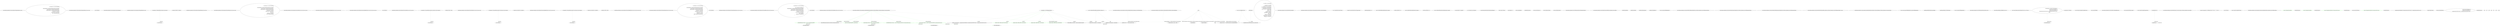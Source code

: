 digraph  {
n0 [cluster="RestSharp.Authenticators.OAuth1Authenticator.ForRequestToken(string, string)", label="Entry RestSharp.Authenticators.OAuth1Authenticator.ForRequestToken(string, string)", span="37-37"];
n1 [cluster="RestSharp.Authenticators.OAuth1Authenticator.ForRequestToken(string, string)", label="var authenticator = new OAuth1Authenticator\r\n									{\r\n										ParameterHandling = OAuthParameterHandling.HttpAuthorizationHeader,\r\n										\\nSignatureMethod = OAuthSignatureMethod.HmacSha1,\r\n										SignatureTreatment = OAuthSignatureTreatment.Escaped,\r\n										\\nConsumerKey = consumerKey,\r\n										ConsumerSecret = consumerSecret,\r\n											Type = OAuthType.RequestToken\r\n									}", span="39-47"];
n5 [cluster="RestSharp.Authenticators.OAuth1Authenticator.ForRequestToken(string, string, string)", label="Entry RestSharp.Authenticators.OAuth1Authenticator.ForRequestToken(string, string, string)", span="51-51"];
n2 [cluster="RestSharp.Authenticators.OAuth1Authenticator.ForRequestToken(string, string)", label="return authenticator;", span="48-48"];
n4 [cluster="RestSharp.Authenticators.OAuth1Authenticator.OAuth1Authenticator()", label="Entry RestSharp.Authenticators.OAuth1Authenticator.OAuth1Authenticator()", span="18-18"];
n3 [cluster="RestSharp.Authenticators.OAuth1Authenticator.ForRequestToken(string, string)", label="Exit RestSharp.Authenticators.OAuth1Authenticator.ForRequestToken(string, string)", span="37-37"];
n6 [cluster="RestSharp.Authenticators.OAuth1Authenticator.ForRequestToken(string, string, string)", label="var authenticator = ForRequestToken(consumerKey, consumerSecret)", span="53-53"];
n7 [cluster="RestSharp.Authenticators.OAuth1Authenticator.ForRequestToken(string, string, string)", label="authenticator.CallbackUrl = callbackUrl", span="54-54"];
n8 [cluster="RestSharp.Authenticators.OAuth1Authenticator.ForRequestToken(string, string, string)", label="return authenticator;", span="55-55"];
n9 [cluster="RestSharp.Authenticators.OAuth1Authenticator.ForRequestToken(string, string, string)", label="Exit RestSharp.Authenticators.OAuth1Authenticator.ForRequestToken(string, string, string)", span="51-51"];
n10 [cluster="RestSharp.Authenticators.OAuth1Authenticator.ForAccessToken(string, string, string, string)", label="Entry RestSharp.Authenticators.OAuth1Authenticator.ForAccessToken(string, string, string, string)", span="58-58"];
n11 [cluster="RestSharp.Authenticators.OAuth1Authenticator.ForAccessToken(string, string, string, string)", label="var authenticator = new OAuth1Authenticator\r\n									{\r\n										ParameterHandling = OAuthParameterHandling.HttpAuthorizationHeader,\r\n										\\nSignatureMethod = OAuthSignatureMethod.HmacSha1,\r\n										SignatureTreatment = OAuthSignatureTreatment.Escaped,\r\n										\\nConsumerKey = consumerKey,\r\n										ConsumerSecret = consumerSecret,\r\n										Token = token,\r\n										TokenSecret = \\ntokenSecret,\r\n										Type = OAuthType.AccessToken\r\n									}", span="60-70"];
n14 [cluster="RestSharp.Authenticators.OAuth1Authenticator.ForAccessToken(string, string, string, string, string)", label="Entry RestSharp.Authenticators.OAuth1Authenticator.ForAccessToken(string, string, string, string, string)", span="74-74"];
n19 [cluster="RestSharp.Authenticators.OAuth1Authenticator.ForAccessTokenRefresh(string, string, string, string, string)", label="Entry RestSharp.Authenticators.OAuth1Authenticator.ForAccessTokenRefresh(string, string, string, string, string)", span="81-81"];
n24 [cluster="RestSharp.Authenticators.OAuth1Authenticator.ForAccessTokenRefresh(string, string, string, string, string, string)", label="Entry RestSharp.Authenticators.OAuth1Authenticator.ForAccessTokenRefresh(string, string, string, string, string, string)", span="88-88"];
n12 [cluster="RestSharp.Authenticators.OAuth1Authenticator.ForAccessToken(string, string, string, string)", label="return authenticator;", span="71-71"];
n13 [cluster="RestSharp.Authenticators.OAuth1Authenticator.ForAccessToken(string, string, string, string)", label="Exit RestSharp.Authenticators.OAuth1Authenticator.ForAccessToken(string, string, string, string)", span="58-58"];
n15 [cluster="RestSharp.Authenticators.OAuth1Authenticator.ForAccessToken(string, string, string, string, string)", label="var authenticator = ForAccessToken(consumerKey, consumerSecret, token, tokenSecret)", span="76-76"];
n16 [cluster="RestSharp.Authenticators.OAuth1Authenticator.ForAccessToken(string, string, string, string, string)", label="authenticator.Verifier = verifier", span="77-77"];
n17 [cluster="RestSharp.Authenticators.OAuth1Authenticator.ForAccessToken(string, string, string, string, string)", label="return authenticator;", span="78-78"];
n18 [cluster="RestSharp.Authenticators.OAuth1Authenticator.ForAccessToken(string, string, string, string, string)", label="Exit RestSharp.Authenticators.OAuth1Authenticator.ForAccessToken(string, string, string, string, string)", span="74-74"];
n20 [cluster="RestSharp.Authenticators.OAuth1Authenticator.ForAccessTokenRefresh(string, string, string, string, string)", label="var authenticator = ForAccessToken(consumerKey, consumerSecret, token, tokenSecret)", span="83-83"];
n21 [cluster="RestSharp.Authenticators.OAuth1Authenticator.ForAccessTokenRefresh(string, string, string, string, string)", label="authenticator.SessionHandle = sessionHandle", span="84-84"];
n22 [cluster="RestSharp.Authenticators.OAuth1Authenticator.ForAccessTokenRefresh(string, string, string, string, string)", label="return authenticator;", span="85-85"];
n23 [cluster="RestSharp.Authenticators.OAuth1Authenticator.ForAccessTokenRefresh(string, string, string, string, string)", label="Exit RestSharp.Authenticators.OAuth1Authenticator.ForAccessTokenRefresh(string, string, string, string, string)", span="81-81"];
n25 [cluster="RestSharp.Authenticators.OAuth1Authenticator.ForAccessTokenRefresh(string, string, string, string, string, string)", label="var authenticator = ForAccessToken(consumerKey, consumerSecret, token, tokenSecret)", span="90-90"];
n26 [cluster="RestSharp.Authenticators.OAuth1Authenticator.ForAccessTokenRefresh(string, string, string, string, string, string)", label="authenticator.SessionHandle = sessionHandle", span="91-91"];
n27 [cluster="RestSharp.Authenticators.OAuth1Authenticator.ForAccessTokenRefresh(string, string, string, string, string, string)", label="authenticator.Verifier = verifier", span="92-92"];
n28 [cluster="RestSharp.Authenticators.OAuth1Authenticator.ForAccessTokenRefresh(string, string, string, string, string, string)", label="return authenticator;", span="93-93"];
n29 [cluster="RestSharp.Authenticators.OAuth1Authenticator.ForAccessTokenRefresh(string, string, string, string, string, string)", label="Exit RestSharp.Authenticators.OAuth1Authenticator.ForAccessTokenRefresh(string, string, string, string, string, string)", span="88-88"];
n30 [cluster="RestSharp.Authenticators.OAuth1Authenticator.ForClientAuthentication(string, string, string, string)", label="Entry RestSharp.Authenticators.OAuth1Authenticator.ForClientAuthentication(string, string, string, string)", span="96-96"];
n31 [cluster="RestSharp.Authenticators.OAuth1Authenticator.ForClientAuthentication(string, string, string, string)", label="var authenticator = new OAuth1Authenticator\r\n			{\r\n				ParameterHandling = OAuthParameterHandling.HttpAuthorizationHeader,\r\n				\\nSignatureMethod = OAuthSignatureMethod.HmacSha1,\r\n				SignatureTreatment = OAuthSignatureTreatment.Escaped,\r\n				ConsumerKey = \\nconsumerKey,\r\n				ConsumerSecret = consumerSecret,\r\n				ClientUsername = username,\r\n				ClientPassword = password,\r\n                \\nType = OAuthType.ClientAuthentication\r\n			}", span="98-108"];
n32 [cluster="RestSharp.Authenticators.OAuth1Authenticator.ForClientAuthentication(string, string, string, string)", label="return authenticator;", span="109-109"];
n33 [cluster="RestSharp.Authenticators.OAuth1Authenticator.ForClientAuthentication(string, string, string, string)", label="Exit RestSharp.Authenticators.OAuth1Authenticator.ForClientAuthentication(string, string, string, string)", span="96-96"];
n34 [cluster="RestSharp.Authenticators.OAuth1Authenticator.ForProtectedResource(string, string, string, string)", label="Entry RestSharp.Authenticators.OAuth1Authenticator.ForProtectedResource(string, string, string, string)", span="112-112"];
n35 [cluster="RestSharp.Authenticators.OAuth1Authenticator.ForProtectedResource(string, string, string, string)", label="var authenticator = new OAuth1Authenticator\r\n			{\r\n				Type = OAuthType.ProtectedResource,\r\n				ParameterHandling = OAuthParameterHandling.HttpAuthorizationHeader,\r\n				\\nSignatureMethod = OAuthSignatureMethod.HmacSha1,\r\n				SignatureTreatment = OAuthSignatureTreatment.Escaped,\r\n				ConsumerKey = \\nconsumerKey,\r\n				ConsumerSecret = consumerSecret,\r\n				Token = accessToken,\r\n				TokenSecret = accessTokenSecret\r\n			}", span="114-124"];
n36 [cluster="RestSharp.Authenticators.OAuth1Authenticator.ForProtectedResource(string, string, string, string)", label="return authenticator;", span="125-125"];
n37 [cluster="RestSharp.Authenticators.OAuth1Authenticator.ForProtectedResource(string, string, string, string)", label="Exit RestSharp.Authenticators.OAuth1Authenticator.ForProtectedResource(string, string, string, string)", span="112-112"];
n38 [cluster="RestSharp.Authenticators.OAuth1Authenticator.Authenticate(RestSharp.IRestClient, RestSharp.IRestRequest)", label="Entry RestSharp.Authenticators.OAuth1Authenticator.Authenticate(RestSharp.IRestClient, RestSharp.IRestRequest)", span="128-128"];
n39 [cluster="RestSharp.Authenticators.OAuth1Authenticator.Authenticate(RestSharp.IRestClient, RestSharp.IRestRequest)", label="var workflow = new OAuthWorkflow\r\n			{\r\n				ConsumerKey = ConsumerKey,\r\n				ConsumerSecret = ConsumerSecret,\r\n				ParameterHandling = \\nParameterHandling,\r\n				SignatureMethod = SignatureMethod,\r\n				SignatureTreatment = SignatureTreatment,\r\n				Verifier = Verifier,\r\n				\\nVersion = Version,\r\n				CallbackUrl = CallbackUrl,\r\n				SessionHandle = SessionHandle,\r\n				Token = Token,\r\n				TokenSecret = \\nTokenSecret,\r\n				ClientUsername = ClientUsername,\r\n				ClientPassword = ClientPassword\r\n			}", span="130-145"];
n40 [cluster="RestSharp.Authenticators.OAuth1Authenticator.Authenticate(RestSharp.IRestClient, RestSharp.IRestRequest)", label="AddOAuthData(client, request, workflow)", span="147-147"];
n42 [cluster="RestSharp.Authenticators.OAuth.OAuthWorkflow.OAuthWorkflow()", label="Entry RestSharp.Authenticators.OAuth.OAuthWorkflow.OAuthWorkflow()", span="13-13"];
n41 [cluster="RestSharp.Authenticators.OAuth1Authenticator.Authenticate(RestSharp.IRestClient, RestSharp.IRestRequest)", label="Exit RestSharp.Authenticators.OAuth1Authenticator.Authenticate(RestSharp.IRestClient, RestSharp.IRestRequest)", span="128-128"];
n43 [cluster="RestSharp.Authenticators.OAuth1Authenticator.AddOAuthData(RestSharp.IRestClient, RestSharp.IRestRequest, RestSharp.Authenticators.OAuth.OAuthWorkflow)", label="Entry RestSharp.Authenticators.OAuth1Authenticator.AddOAuthData(RestSharp.IRestClient, RestSharp.IRestRequest, RestSharp.Authenticators.OAuth.OAuthWorkflow)", span="150-150"];
n44 [cluster="RestSharp.Authenticators.OAuth1Authenticator.AddOAuthData(RestSharp.IRestClient, RestSharp.IRestRequest, RestSharp.Authenticators.OAuth.OAuthWorkflow)", label="var url = client.BuildUri(request).ToString()", span="152-152"];
n49 [cluster="RestSharp.Authenticators.OAuth1Authenticator.AddOAuthData(RestSharp.IRestClient, RestSharp.IRestRequest, RestSharp.Authenticators.OAuth.OAuthWorkflow)", label="var method = request.Method.ToString().ToUpperInvariant()", span="161-161"];
n57 [cluster="RestSharp.Authenticators.OAuth1Authenticator.AddOAuthData(RestSharp.IRestClient, RestSharp.IRestRequest, RestSharp.Authenticators.OAuth.OAuthWorkflow)", label="workflow.RequestTokenUrl = url", span="183-183"];
n58 [cluster="RestSharp.Authenticators.OAuth1Authenticator.AddOAuthData(RestSharp.IRestClient, RestSharp.IRestRequest, RestSharp.Authenticators.OAuth.OAuthWorkflow)", label="oauth = workflow.BuildRequestTokenInfo(method, parameters)", span="184-184"];
n60 [cluster="RestSharp.Authenticators.OAuth1Authenticator.AddOAuthData(RestSharp.IRestClient, RestSharp.IRestRequest, RestSharp.Authenticators.OAuth.OAuthWorkflow)", label="workflow.AccessTokenUrl = url", span="187-187"];
n61 [cluster="RestSharp.Authenticators.OAuth1Authenticator.AddOAuthData(RestSharp.IRestClient, RestSharp.IRestRequest, RestSharp.Authenticators.OAuth.OAuthWorkflow)", label="oauth = workflow.BuildAccessTokenInfo(method, parameters)", span="188-188"];
n63 [cluster="RestSharp.Authenticators.OAuth1Authenticator.AddOAuthData(RestSharp.IRestClient, RestSharp.IRestRequest, RestSharp.Authenticators.OAuth.OAuthWorkflow)", label="workflow.AccessTokenUrl = url", span="191-191"];
n64 [cluster="RestSharp.Authenticators.OAuth1Authenticator.AddOAuthData(RestSharp.IRestClient, RestSharp.IRestRequest, RestSharp.Authenticators.OAuth.OAuthWorkflow)", label="oauth = workflow.BuildClientAuthAccessTokenInfo(method, parameters)", span="192-192"];
n66 [cluster="RestSharp.Authenticators.OAuth1Authenticator.AddOAuthData(RestSharp.IRestClient, RestSharp.IRestRequest, RestSharp.Authenticators.OAuth.OAuthWorkflow)", label="oauth = workflow.BuildProtectedResourceInfo(method, parameters, url)", span="195-195"];
n71 [cluster="RestSharp.Authenticators.OAuth1Authenticator.AddOAuthData(RestSharp.IRestClient, RestSharp.IRestRequest, RestSharp.Authenticators.OAuth.OAuthWorkflow)", label="request.AddHeader(''Authorization'', GetAuthorizationHeader(parameters))", span="205-205"];
n75 [cluster="RestSharp.Authenticators.OAuth1Authenticator.AddOAuthData(RestSharp.IRestClient, RestSharp.IRestRequest, RestSharp.Authenticators.OAuth.OAuthWorkflow)", label="request.AddParameter(parameter.Name, HttpUtility.UrlDecode(parameter.Value))", span="211-211"];
d51 [cluster="RestSharp.Authenticators.OAuth1Authenticator.AddOAuthData(RestSharp.IRestClient, RestSharp.IRestRequest, RestSharp.Authenticators.OAuth.OAuthWorkflow)", color=green, community=0, label="!request.AlwaysMultipartFormData && !request.Files.Any()", prediction=0, span="171-171"];
d52 [cluster="RestSharp.Authenticators.OAuth1Authenticator.AddOAuthData(RestSharp.IRestClient, RestSharp.IRestRequest, RestSharp.Authenticators.OAuth.OAuthWorkflow)", color=green, community=0, label="client.DefaultParameters.Where(p => p.Type == ParameterType.GetOrPost)", prediction=0, span="173-173"];
d56 [cluster="RestSharp.Authenticators.OAuth1Authenticator.AddOAuthData(RestSharp.IRestClient, RestSharp.IRestRequest, RestSharp.Authenticators.OAuth.OAuthWorkflow)", color=green, community=0, label="client.DefaultParameters.Where(p => p.Type == ParameterType.GetOrPost && p.Name.StartsWith(''oauth_''))", prediction=0, span="186-186"];
d54 [cluster="RestSharp.Authenticators.OAuth1Authenticator.AddOAuthData(RestSharp.IRestClient, RestSharp.IRestRequest, RestSharp.Authenticators.OAuth.OAuthWorkflow)", color=green, community=0, label="request.Parameters.Where(p => p.Type == ParameterType.GetOrPost)", prediction=0, span="177-177"];
d58 [cluster="RestSharp.Authenticators.OAuth1Authenticator.AddOAuthData(RestSharp.IRestClient, RestSharp.IRestRequest, RestSharp.Authenticators.OAuth.OAuthWorkflow)", color=green, community=0, label="request.Parameters.Where(p => p.Type == ParameterType.GetOrPost && p.Name.StartsWith(''oauth_''))", prediction=0, span="190-190"];
n45 [cluster="RestSharp.Authenticators.OAuth1Authenticator.AddOAuthData(RestSharp.IRestClient, RestSharp.IRestRequest, RestSharp.Authenticators.OAuth.OAuthWorkflow)", label="var queryStringStart = url.IndexOf('?')", span="153-153"];
n47 [cluster="RestSharp.Authenticators.OAuth1Authenticator.AddOAuthData(RestSharp.IRestClient, RestSharp.IRestRequest, RestSharp.Authenticators.OAuth.OAuthWorkflow)", label="url = url.Substring(0, queryStringStart)", span="155-155"];
n78 [cluster="RestSharp.IRestClient.BuildUri(RestSharp.IRestRequest)", label="Entry RestSharp.IRestClient.BuildUri(RestSharp.IRestRequest)", span="92-92"];
n79 [cluster="System.Uri.ToString()", label="Entry System.Uri.ToString()", span="0-0"];
n46 [cluster="RestSharp.Authenticators.OAuth1Authenticator.AddOAuthData(RestSharp.IRestClient, RestSharp.IRestRequest, RestSharp.Authenticators.OAuth.OAuthWorkflow)", label="queryStringStart != -1", span="154-154"];
n80 [cluster="string.IndexOf(char)", label="Entry string.IndexOf(char)", span="0-0"];
n48 [cluster="RestSharp.Authenticators.OAuth1Authenticator.AddOAuthData(RestSharp.IRestClient, RestSharp.IRestRequest, RestSharp.Authenticators.OAuth.OAuthWorkflow)", label="OAuthWebQueryInfo oauth", span="157-157"];
n81 [cluster="string.Substring(int, int)", label="Entry string.Substring(int, int)", span="0-0"];
n50 [cluster="RestSharp.Authenticators.OAuth1Authenticator.AddOAuthData(RestSharp.IRestClient, RestSharp.IRestRequest, RestSharp.Authenticators.OAuth.OAuthWorkflow)", label="var parameters = new WebParameterCollection()", span="164-164"];
n82 [cluster="System.Enum.ToString()", label="Entry System.Enum.ToString()", span="0-0"];
n83 [cluster="string.ToUpperInvariant()", label="Entry string.ToUpperInvariant()", span="0-0"];
n70 [cluster="RestSharp.Authenticators.OAuth1Authenticator.AddOAuthData(RestSharp.IRestClient, RestSharp.IRestRequest, RestSharp.Authenticators.OAuth.OAuthWorkflow)", label="parameters.Add(''oauth_signature'', oauth.Signature)", span="204-204"];
n73 [cluster="RestSharp.Authenticators.OAuth1Authenticator.AddOAuthData(RestSharp.IRestClient, RestSharp.IRestRequest, RestSharp.Authenticators.OAuth.OAuthWorkflow)", label="parameters.Add(''oauth_signature'', oauth.Signature)", span="208-208"];
n74 [cluster="RestSharp.Authenticators.OAuth1Authenticator.AddOAuthData(RestSharp.IRestClient, RestSharp.IRestRequest, RestSharp.Authenticators.OAuth.OAuthWorkflow)", label="parameters.Where(parameter => !parameter.Name.IsNullOrBlank() && (parameter.Name.StartsWith(''oauth_'') || parameter.Name.StartsWith(''\\nx_auth_'')))", span="209-209"];
d53 [cluster="RestSharp.Authenticators.OAuth1Authenticator.AddOAuthData(RestSharp.IRestClient, RestSharp.IRestRequest, RestSharp.Authenticators.OAuth.OAuthWorkflow)", color=green, community=0, label="parameters.Add(new WebPair(p.Name, p.Value.ToString()))", prediction=5, span="175-175"];
d55 [cluster="RestSharp.Authenticators.OAuth1Authenticator.AddOAuthData(RestSharp.IRestClient, RestSharp.IRestRequest, RestSharp.Authenticators.OAuth.OAuthWorkflow)", color=green, community=0, label="parameters.Add(new WebPair(p.Name, p.Value.ToString()))", prediction=5, span="179-179"];
d57 [cluster="RestSharp.Authenticators.OAuth1Authenticator.AddOAuthData(RestSharp.IRestClient, RestSharp.IRestRequest, RestSharp.Authenticators.OAuth.OAuthWorkflow)", color=green, community=0, label="parameters.Add(new WebPair(p.Name, p.Value.ToString()))", prediction=5, span="188-188"];
d59 [cluster="RestSharp.Authenticators.OAuth1Authenticator.AddOAuthData(RestSharp.IRestClient, RestSharp.IRestRequest, RestSharp.Authenticators.OAuth.OAuthWorkflow)", color=green, community=0, label="parameters.Add(new WebPair(p.Name, p.Value.ToString()))", prediction=5, span="192-192"];
n84 [cluster="RestSharp.Authenticators.OAuth.WebParameterCollection.WebParameterCollection()", label="Entry RestSharp.Authenticators.OAuth.WebParameterCollection.WebParameterCollection()", span="18-18"];
n99 [cluster="lambda expression", label="Entry lambda expression", span="171-171"];
n88 [cluster="RestSharp.Authenticators.OAuth.WebPairCollection.Add(RestSharp.Authenticators.OAuth.WebPair)", label="Entry RestSharp.Authenticators.OAuth.WebPairCollection.Add(RestSharp.Authenticators.OAuth.WebPair)", span="133-133"];
n55 [cluster="RestSharp.Authenticators.OAuth1Authenticator.AddOAuthData(RestSharp.IRestClient, RestSharp.IRestRequest, RestSharp.Authenticators.OAuth.OAuthWorkflow)", label=Type, span="180-180"];
n102 [cluster="lambda expression", label="Entry lambda expression", span="175-175"];
n56 [cluster="RestSharp.Authenticators.OAuth1Authenticator.AddOAuthData(RestSharp.IRestClient, RestSharp.IRestRequest, RestSharp.Authenticators.OAuth.OAuthWorkflow)", label="OAuthType.RequestToken", span="182-182"];
n59 [cluster="RestSharp.Authenticators.OAuth1Authenticator.AddOAuthData(RestSharp.IRestClient, RestSharp.IRestRequest, RestSharp.Authenticators.OAuth.OAuthWorkflow)", label="OAuthType.AccessToken", span="186-186"];
n62 [cluster="RestSharp.Authenticators.OAuth1Authenticator.AddOAuthData(RestSharp.IRestClient, RestSharp.IRestRequest, RestSharp.Authenticators.OAuth.OAuthWorkflow)", label="OAuthType.ClientAuthentication", span="190-190"];
n65 [cluster="RestSharp.Authenticators.OAuth1Authenticator.AddOAuthData(RestSharp.IRestClient, RestSharp.IRestRequest, RestSharp.Authenticators.OAuth.OAuthWorkflow)", label="OAuthType.ProtectedResource", span="194-194"];
n67 [cluster="RestSharp.Authenticators.OAuth1Authenticator.AddOAuthData(RestSharp.IRestClient, RestSharp.IRestRequest, RestSharp.Authenticators.OAuth.OAuthWorkflow)", label="throw new ArgumentOutOfRangeException();", span="198-198"];
n68 [cluster="RestSharp.Authenticators.OAuth1Authenticator.AddOAuthData(RestSharp.IRestClient, RestSharp.IRestRequest, RestSharp.Authenticators.OAuth.OAuthWorkflow)", label=ParameterHandling, span="201-201"];
n89 [cluster="RestSharp.Authenticators.OAuth.OAuthWorkflow.BuildRequestTokenInfo(string, RestSharp.Authenticators.OAuth.WebParameterCollection)", label="Entry RestSharp.Authenticators.OAuth.OAuthWorkflow.BuildRequestTokenInfo(string, RestSharp.Authenticators.OAuth.WebParameterCollection)", span="62-62"];
n90 [cluster="RestSharp.Authenticators.OAuth.OAuthWorkflow.BuildAccessTokenInfo(string, RestSharp.Authenticators.OAuth.WebParameterCollection)", label="Entry RestSharp.Authenticators.OAuth.OAuthWorkflow.BuildAccessTokenInfo(string, RestSharp.Authenticators.OAuth.WebParameterCollection)", span="118-118"];
n91 [cluster="RestSharp.Authenticators.OAuth.OAuthWorkflow.BuildClientAuthAccessTokenInfo(string, RestSharp.Authenticators.OAuth.WebParameterCollection)", label="Entry RestSharp.Authenticators.OAuth.OAuthWorkflow.BuildClientAuthAccessTokenInfo(string, RestSharp.Authenticators.OAuth.WebParameterCollection)", span="165-165"];
n92 [cluster="RestSharp.Authenticators.OAuth.OAuthWorkflow.BuildProtectedResourceInfo(string, RestSharp.Authenticators.OAuth.WebParameterCollection, \\nstring)", label="Entry RestSharp.Authenticators.OAuth.OAuthWorkflow.BuildProtectedResourceInfo(string, RestSharp.Authenticators.OAuth.WebParameterCollection, \\nstring)", span="204-204"];
n77 [cluster="RestSharp.Authenticators.OAuth1Authenticator.AddOAuthData(RestSharp.IRestClient, RestSharp.IRestRequest, RestSharp.Authenticators.OAuth.OAuthWorkflow)", label="Exit RestSharp.Authenticators.OAuth1Authenticator.AddOAuthData(RestSharp.IRestClient, RestSharp.IRestRequest, RestSharp.Authenticators.OAuth.OAuthWorkflow)", span="150-150"];
n93 [cluster="System.ArgumentOutOfRangeException.ArgumentOutOfRangeException()", label="Entry System.ArgumentOutOfRangeException.ArgumentOutOfRangeException()", span="0-0"];
n69 [cluster="RestSharp.Authenticators.OAuth1Authenticator.AddOAuthData(RestSharp.IRestClient, RestSharp.IRestRequest, RestSharp.Authenticators.OAuth.OAuthWorkflow)", label="OAuthParameterHandling.HttpAuthorizationHeader", span="203-203"];
n72 [cluster="RestSharp.Authenticators.OAuth1Authenticator.AddOAuthData(RestSharp.IRestClient, RestSharp.IRestRequest, RestSharp.Authenticators.OAuth.OAuthWorkflow)", label="OAuthParameterHandling.UrlOrPostParameters", span="207-207"];
n76 [cluster="RestSharp.Authenticators.OAuth1Authenticator.AddOAuthData(RestSharp.IRestClient, RestSharp.IRestRequest, RestSharp.Authenticators.OAuth.OAuthWorkflow)", label="throw new ArgumentOutOfRangeException();", span="215-215"];
n94 [cluster="RestSharp.Authenticators.OAuth.WebParameterCollection.Add(string, string)", label="Entry RestSharp.Authenticators.OAuth.WebParameterCollection.Add(string, string)", span="30-30"];
n95 [cluster="RestSharp.Authenticators.OAuth1Authenticator.GetAuthorizationHeader(RestSharp.Authenticators.OAuth.WebPairCollection)", label="Entry RestSharp.Authenticators.OAuth1Authenticator.GetAuthorizationHeader(RestSharp.Authenticators.OAuth.WebPairCollection)", span="219-219"];
n96 [cluster="RestSharp.IRestRequest.AddHeader(string, string)", label="Entry RestSharp.IRestRequest.AddHeader(string, string)", span="229-229"];
n105 [cluster="lambda expression", label="Entry lambda expression", span="209-209"];
d90 [cluster="System.Collections.Generic.IEnumerable<TSource>.Any<TSource>()", label="Entry System.Collections.Generic.IEnumerable<TSource>.Any<TSource>()", span="0-0"];
n131 [cluster="lambda expression", label="Entry lambda expression", span="227-227"];
n110 [cluster="RestSharp.Authenticators.OAuth1Authenticator.GetAuthorizationHeader(RestSharp.Authenticators.OAuth.WebPairCollection)", label="var sb = new StringBuilder(''OAuth '')", span="221-221"];
n113 [cluster="RestSharp.Authenticators.OAuth1Authenticator.GetAuthorizationHeader(RestSharp.Authenticators.OAuth.WebPairCollection)", label="parameters.Sort((l, r) => l.Name.CompareTo(r.Name))", span="227-227"];
n115 [cluster="RestSharp.Authenticators.OAuth1Authenticator.GetAuthorizationHeader(RestSharp.Authenticators.OAuth.WebPairCollection)", label="var oathParameters = parameters.Where(parameter =>\r\n				!parameter.Name.IsNullOrBlank() &&\r\n				!parameter.Value.IsNullOrBlank() &&\r\n                (\\nparameter.Name.StartsWith(''oauth_'') || parameter.Name.StartsWith(''x_auth_''))\r\n				).ToList()", span="230-234"];
n120 [cluster="RestSharp.Authenticators.OAuth1Authenticator.GetAuthorizationHeader(RestSharp.Authenticators.OAuth.WebPairCollection)", label="var authorization = sb.ToString()", span="242-242"];
n111 [cluster="RestSharp.Authenticators.OAuth1Authenticator.GetAuthorizationHeader(RestSharp.Authenticators.OAuth.WebPairCollection)", label="!Realm.IsNullOrBlank()", span="222-222"];
n112 [cluster="RestSharp.Authenticators.OAuth1Authenticator.GetAuthorizationHeader(RestSharp.Authenticators.OAuth.WebPairCollection)", label="sb.Append(''realm=\''{0}\'',''.FormatWith(OAuthTools.UrlEncodeRelaxed(Realm)))", span="224-224"];
n119 [cluster="RestSharp.Authenticators.OAuth1Authenticator.GetAuthorizationHeader(RestSharp.Authenticators.OAuth.WebPairCollection)", label="sb.Append(format.FormatWith(parameter.Name, parameter.Value))", span="239-239"];
n123 [cluster="System.Text.StringBuilder.StringBuilder(string)", label="Entry System.Text.StringBuilder.StringBuilder(string)", span="0-0"];
n108 [cluster="string.IsNullOrBlank()", label="Entry string.IsNullOrBlank()", span="11-11"];
n124 [cluster="RestSharp.Authenticators.OAuth.OAuthTools.UrlEncodeRelaxed(string)", label="Entry RestSharp.Authenticators.OAuth.OAuthTools.UrlEncodeRelaxed(string)", span="108-108"];
n125 [cluster="string.FormatWith(params object[])", label="Entry string.FormatWith(params object[])", span="27-27"];
n126 [cluster="System.Text.StringBuilder.Append(string)", label="Entry System.Text.StringBuilder.Append(string)", span="0-0"];
n114 [cluster="RestSharp.Authenticators.OAuth1Authenticator.GetAuthorizationHeader(RestSharp.Authenticators.OAuth.WebPairCollection)", label="var parameterCount = 0", span="229-229"];
n127 [cluster="RestSharp.Authenticators.OAuth.WebPairCollection.Sort(System.Comparison<RestSharp.Authenticators.OAuth.WebPair>)", label="Entry RestSharp.Authenticators.OAuth.WebPairCollection.Sort(System.Comparison<RestSharp.Authenticators.OAuth.WebPair>)", span="96-96"];
n117 [cluster="RestSharp.Authenticators.OAuth1Authenticator.GetAuthorizationHeader(RestSharp.Authenticators.OAuth.WebPairCollection)", label="parameterCount++", span="237-237"];
n116 [cluster="RestSharp.Authenticators.OAuth1Authenticator.GetAuthorizationHeader(RestSharp.Authenticators.OAuth.WebPairCollection)", label=oathParameters, span="235-235"];
n118 [cluster="RestSharp.Authenticators.OAuth1Authenticator.GetAuthorizationHeader(RestSharp.Authenticators.OAuth.WebPairCollection)", label="var format = parameterCount < oathParameters.Count ? ''{0}=\''{1}\'','' : ''{0}=\''{1}\''''", span="238-238"];
n135 [cluster="lambda expression", label="Entry lambda expression", span="230-233"];
n121 [cluster="RestSharp.Authenticators.OAuth1Authenticator.GetAuthorizationHeader(RestSharp.Authenticators.OAuth.WebPairCollection)", label="return authorization;", span="243-243"];
n130 [cluster="System.Text.StringBuilder.ToString()", label="Entry System.Text.StringBuilder.ToString()", span="0-0"];
n122 [cluster="RestSharp.Authenticators.OAuth1Authenticator.GetAuthorizationHeader(RestSharp.Authenticators.OAuth.WebPairCollection)", label="Exit RestSharp.Authenticators.OAuth1Authenticator.GetAuthorizationHeader(RestSharp.Authenticators.OAuth.WebPairCollection)", span="219-219"];
d106 [cluster="lambda expression", color=green, community=0, label="p.Type == ParameterType.GetOrPost", prediction=9, span="173-173"];
n101 [cluster="lambda expression", label="Exit lambda expression", span="171-171"];
d109 [cluster="lambda expression", color=green, community=0, label="p.Type == ParameterType.GetOrPost", prediction=10, span="177-177"];
n104 [cluster="lambda expression", label="Exit lambda expression", span="175-175"];
d112 [cluster="lambda expression", color=green, community=0, label="p.Type == ParameterType.GetOrPost && p.Name.StartsWith(''oauth_'')", prediction=11, span="186-186"];
n107 [cluster="lambda expression", label="Exit lambda expression", span="209-209"];
n109 [cluster="string.StartsWith(string)", label="Entry string.StartsWith(string)", span="0-0"];
d116 [cluster="lambda expression", color=green, community=0, label="p.Type == ParameterType.GetOrPost && p.Name.StartsWith(''oauth_'')", prediction=12, span="190-190"];
n133 [cluster="lambda expression", label="Exit lambda expression", span="227-227"];
n106 [cluster="lambda expression", label="!parameter.Name.IsNullOrBlank() && (parameter.Name.StartsWith(''oauth_'') || parameter.Name.StartsWith(''x_auth_''))", span="209-209"];
n132 [cluster="lambda expression", label="l.Name.CompareTo(r.Name)", span="227-227"];
n134 [cluster="string.CompareTo(string)", label="Entry string.CompareTo(string)", span="0-0"];
n136 [cluster="lambda expression", label="!parameter.Name.IsNullOrBlank() &&\r\n				!parameter.Value.IsNullOrBlank() &&\r\n                (parameter.Name.StartsWith(''oauth_'') || \\nparameter.Name.StartsWith(''x_auth_''))", span="231-233"];
n137 [cluster="lambda expression", label="Exit lambda expression", span="230-233"];
n85;
n97;
n98;
n86;
n87;
n128;
n129;
n138;
n6 -> n8  [color=darkseagreen4, key=1, label=authenticator, style=dashed];
n15 -> n17  [color=darkseagreen4, key=1, label=authenticator, style=dashed];
n20 -> n22  [color=darkseagreen4, key=1, label=authenticator, style=dashed];
n25 -> n28  [color=darkseagreen4, key=1, label=authenticator, style=dashed];
n38 -> n40  [color=darkseagreen4, key=1, label="RestSharp.IRestRequest", style=dashed];
n43 -> n71  [color=darkseagreen4, key=1, label="RestSharp.IRestRequest", style=dashed];
n43 -> n75  [color=darkseagreen4, key=1, label="RestSharp.IRestRequest", style=dashed];
n43 -> d51  [color=green, key=1, label="RestSharp.IRestRequest", style=dashed];
n43 -> d52  [color=green, key=1, label="RestSharp.IRestClient", style=dashed];
n43 -> d56  [color=green, key=1, label="RestSharp.IRestClient", style=dashed];
n43 -> d54  [color=green, key=1, label="RestSharp.IRestRequest", style=dashed];
n43 -> d58  [color=green, key=1, label="RestSharp.IRestRequest", style=dashed];
n66 -> n70  [color=darkseagreen4, key=1, label=oauth, style=dashed];
n66 -> n73  [color=darkseagreen4, key=1, label=oauth, style=dashed];
d52 -> n99  [color=green, key=1, label="lambda expression", style=dashed];
d56 -> n105  [color=green, key=1, label="lambda expression", style=dashed];
d54 -> n102  [color=green, key=1, label="lambda expression", style=dashed];
d58 -> n131  [color=green, key=1, label="lambda expression", style=dashed];
n50 -> n70  [color=darkseagreen4, key=1, label=parameters, style=dashed];
n50 -> n71  [color=darkseagreen4, key=1, label=parameters, style=dashed];
n50 -> n73  [color=darkseagreen4, key=1, label=parameters, style=dashed];
n50 -> n74  [color=darkseagreen4, key=1, label=parameters, style=dashed];
n50 -> d53  [color=green, key=1, label=parameters, style=dashed];
n50 -> d55  [color=green, key=1, label=parameters, style=dashed];
n50 -> d57  [color=green, key=1, label=parameters, style=dashed];
n50 -> d59  [color=green, key=1, label=parameters, style=dashed];
n74 -> n105  [color=darkseagreen4, key=1, label="lambda expression", style=dashed];
n95 -> n113  [color=darkseagreen4, key=1, label="RestSharp.Authenticators.OAuth.WebPairCollection", style=dashed];
n110 -> n112  [color=darkseagreen4, key=1, label=sb, style=dashed];
n110 -> n119  [color=darkseagreen4, key=1, label=sb, style=dashed];
n113 -> n131  [color=darkseagreen4, key=1, label="lambda expression", style=dashed];
n115 -> n135  [color=darkseagreen4, key=1, label="lambda expression", style=dashed];
n114 -> n117  [color=darkseagreen4, key=1, label=parameterCount, style=dashed];
n117 -> n117  [color=darkseagreen4, key=1, label=parameterCount, style=dashed];
n116 -> n119  [color=darkseagreen4, key=1, label=parameter, style=dashed];
n138 -> n40  [color=darkseagreen4, key=1, label="RestSharp.Authenticators.OAuth1Authenticator", style=dashed];
n138 -> n55  [color=darkseagreen4, key=1, label="RestSharp.Authenticators.OAuth1Authenticator", style=dashed];
n138 -> n68  [color=darkseagreen4, key=1, label="RestSharp.Authenticators.OAuth1Authenticator", style=dashed];
n138 -> n71  [color=darkseagreen4, key=1, label="RestSharp.Authenticators.OAuth1Authenticator", style=dashed];
n138 -> n111  [color=darkseagreen4, key=1, label="RestSharp.Authenticators.OAuth1Authenticator", style=dashed];
n138 -> n112  [color=darkseagreen4, key=1, label="RestSharp.Authenticators.OAuth1Authenticator", style=dashed];
}
